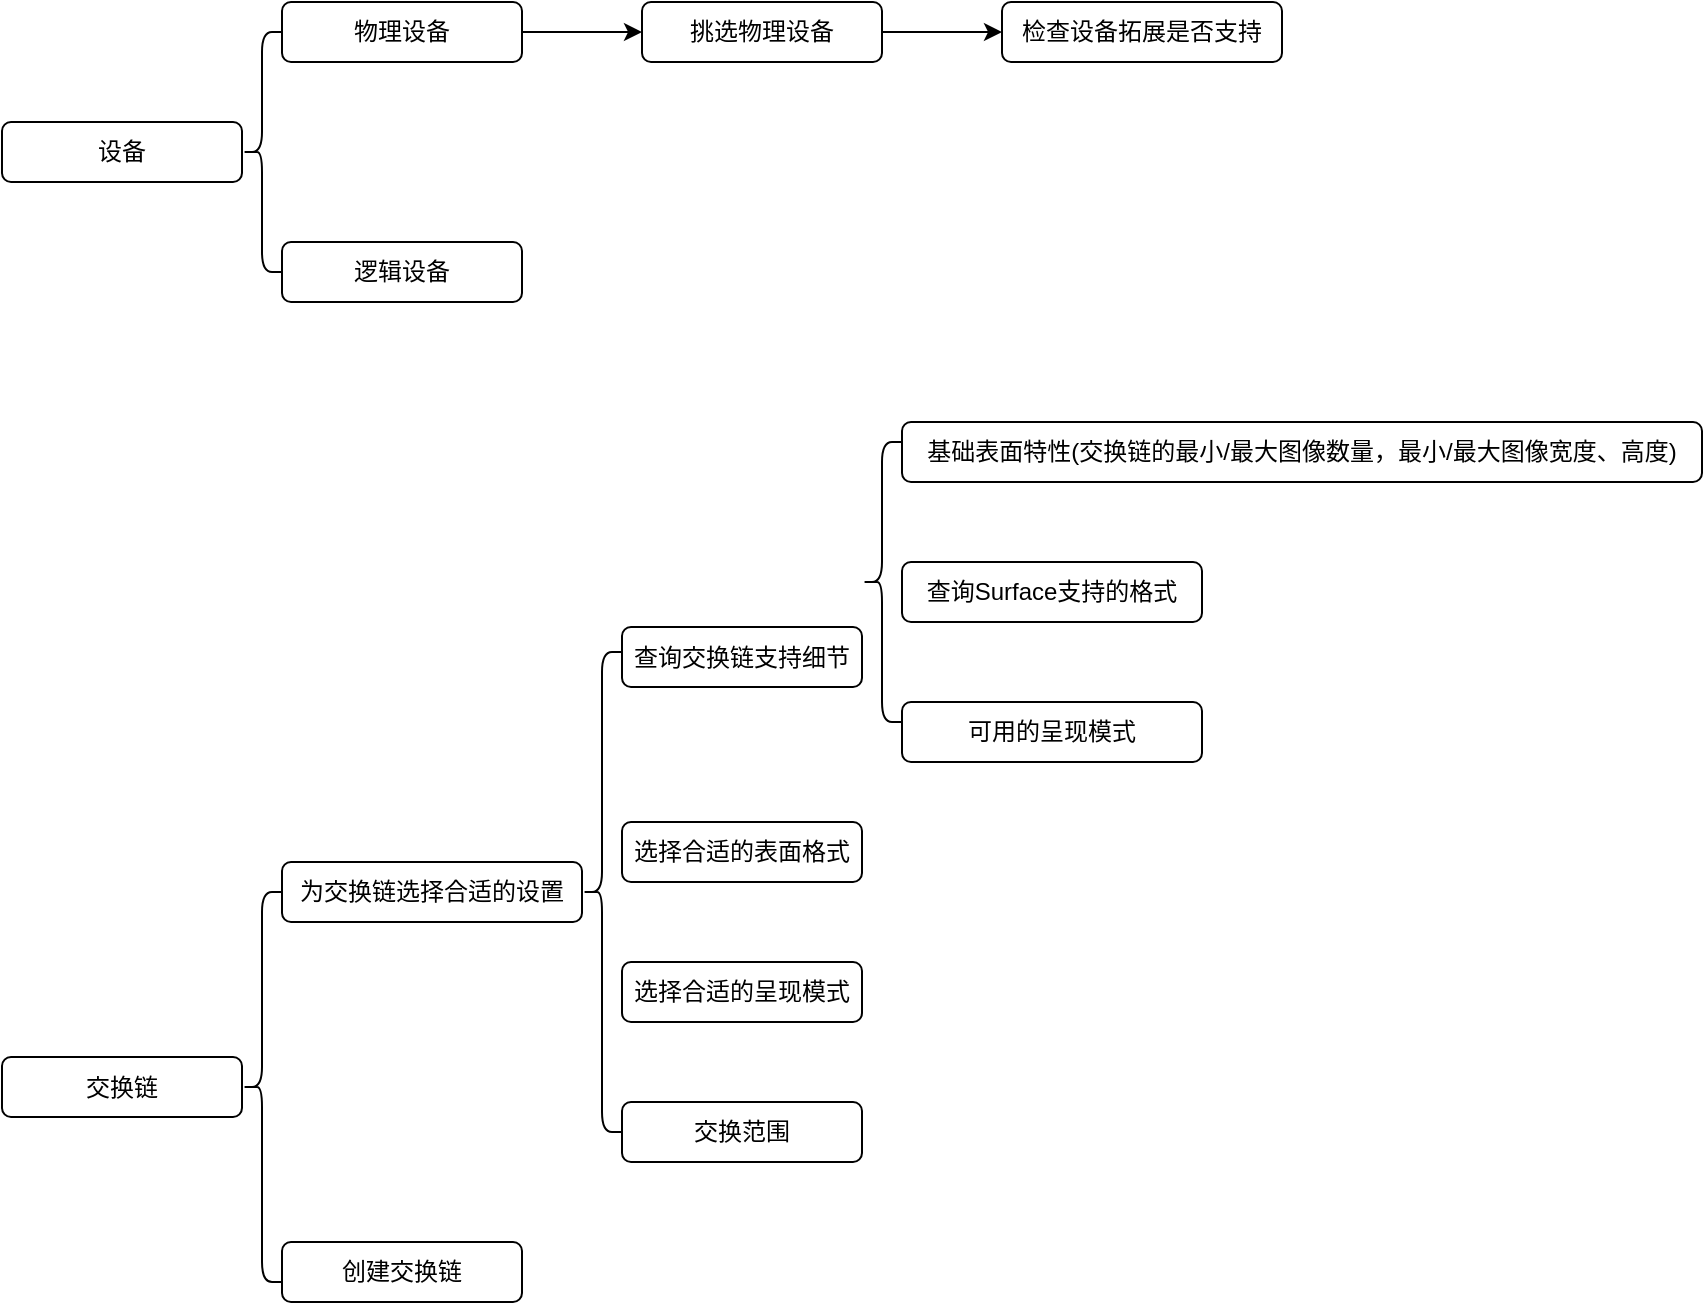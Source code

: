 <mxfile version="24.2.5" type="device">
  <diagram name="第 1 页" id="is0QK-fiHAtaVsZCuhwN">
    <mxGraphModel dx="2074" dy="1197" grid="1" gridSize="10" guides="1" tooltips="1" connect="1" arrows="1" fold="1" page="1" pageScale="1" pageWidth="2000" pageHeight="1600" math="0" shadow="0">
      <root>
        <mxCell id="0" />
        <mxCell id="1" parent="0" />
        <mxCell id="-lhNUsDQplwtCo6XBkMz-1" value="设备" style="rounded=1;whiteSpace=wrap;html=1;" vertex="1" parent="1">
          <mxGeometry x="120" y="180" width="120" height="30" as="geometry" />
        </mxCell>
        <mxCell id="-lhNUsDQplwtCo6XBkMz-8" style="edgeStyle=orthogonalEdgeStyle;rounded=0;orthogonalLoop=1;jettySize=auto;html=1;entryX=0;entryY=0.5;entryDx=0;entryDy=0;" edge="1" parent="1" source="-lhNUsDQplwtCo6XBkMz-2" target="-lhNUsDQplwtCo6XBkMz-7">
          <mxGeometry relative="1" as="geometry" />
        </mxCell>
        <mxCell id="-lhNUsDQplwtCo6XBkMz-2" value="物理设备" style="rounded=1;whiteSpace=wrap;html=1;" vertex="1" parent="1">
          <mxGeometry x="260" y="120" width="120" height="30" as="geometry" />
        </mxCell>
        <mxCell id="-lhNUsDQplwtCo6XBkMz-3" value="逻辑设备" style="rounded=1;whiteSpace=wrap;html=1;" vertex="1" parent="1">
          <mxGeometry x="260" y="240" width="120" height="30" as="geometry" />
        </mxCell>
        <mxCell id="-lhNUsDQplwtCo6XBkMz-4" value="" style="shape=curlyBracket;whiteSpace=wrap;html=1;rounded=1;labelPosition=left;verticalLabelPosition=middle;align=right;verticalAlign=middle;" vertex="1" parent="1">
          <mxGeometry x="240" y="135" width="20" height="120" as="geometry" />
        </mxCell>
        <mxCell id="-lhNUsDQplwtCo6XBkMz-5" value="检查设备拓展是否支持" style="rounded=1;whiteSpace=wrap;html=1;" vertex="1" parent="1">
          <mxGeometry x="620" y="120" width="140" height="30" as="geometry" />
        </mxCell>
        <mxCell id="-lhNUsDQplwtCo6XBkMz-9" style="edgeStyle=orthogonalEdgeStyle;rounded=0;orthogonalLoop=1;jettySize=auto;html=1;entryX=0;entryY=0.5;entryDx=0;entryDy=0;" edge="1" parent="1" source="-lhNUsDQplwtCo6XBkMz-7" target="-lhNUsDQplwtCo6XBkMz-5">
          <mxGeometry relative="1" as="geometry" />
        </mxCell>
        <mxCell id="-lhNUsDQplwtCo6XBkMz-7" value="挑选物理设备" style="rounded=1;whiteSpace=wrap;html=1;" vertex="1" parent="1">
          <mxGeometry x="440" y="120" width="120" height="30" as="geometry" />
        </mxCell>
        <mxCell id="-lhNUsDQplwtCo6XBkMz-29" value="" style="group" vertex="1" connectable="0" parent="1">
          <mxGeometry x="120" y="330" width="850" height="440" as="geometry" />
        </mxCell>
        <mxCell id="-lhNUsDQplwtCo6XBkMz-10" value="交换链" style="rounded=1;whiteSpace=wrap;html=1;" vertex="1" parent="-lhNUsDQplwtCo6XBkMz-29">
          <mxGeometry y="317.5" width="120" height="30" as="geometry" />
        </mxCell>
        <mxCell id="-lhNUsDQplwtCo6XBkMz-25" value="创建交换链" style="rounded=1;whiteSpace=wrap;html=1;" vertex="1" parent="-lhNUsDQplwtCo6XBkMz-29">
          <mxGeometry x="140" y="410" width="120" height="30" as="geometry" />
        </mxCell>
        <mxCell id="-lhNUsDQplwtCo6XBkMz-27" value="" style="group" vertex="1" connectable="0" parent="-lhNUsDQplwtCo6XBkMz-29">
          <mxGeometry x="140" width="710" height="370" as="geometry" />
        </mxCell>
        <mxCell id="-lhNUsDQplwtCo6XBkMz-24" value="" style="group" vertex="1" connectable="0" parent="-lhNUsDQplwtCo6XBkMz-27">
          <mxGeometry y="70" width="460" height="300" as="geometry" />
        </mxCell>
        <mxCell id="-lhNUsDQplwtCo6XBkMz-14" value="为交换链选择合适的设置" style="rounded=1;whiteSpace=wrap;html=1;" vertex="1" parent="-lhNUsDQplwtCo6XBkMz-24">
          <mxGeometry y="150" width="150" height="30" as="geometry" />
        </mxCell>
        <mxCell id="-lhNUsDQplwtCo6XBkMz-17" value="&lt;div&gt;选择合适的表&lt;span style=&quot;background-color: initial;&quot;&gt;面格式&lt;/span&gt;&lt;/div&gt;" style="rounded=1;whiteSpace=wrap;html=1;" vertex="1" parent="-lhNUsDQplwtCo6XBkMz-24">
          <mxGeometry x="170" y="130" width="120" height="30" as="geometry" />
        </mxCell>
        <mxCell id="-lhNUsDQplwtCo6XBkMz-18" value="选择合适的呈现模式" style="rounded=1;whiteSpace=wrap;html=1;" vertex="1" parent="-lhNUsDQplwtCo6XBkMz-24">
          <mxGeometry x="170" y="200" width="120" height="30" as="geometry" />
        </mxCell>
        <mxCell id="-lhNUsDQplwtCo6XBkMz-19" value="交换范围" style="rounded=1;whiteSpace=wrap;html=1;" vertex="1" parent="-lhNUsDQplwtCo6XBkMz-24">
          <mxGeometry x="170" y="270" width="120" height="30" as="geometry" />
        </mxCell>
        <mxCell id="-lhNUsDQplwtCo6XBkMz-20" value="" style="shape=curlyBracket;whiteSpace=wrap;html=1;rounded=1;labelPosition=left;verticalLabelPosition=middle;align=right;verticalAlign=middle;" vertex="1" parent="-lhNUsDQplwtCo6XBkMz-24">
          <mxGeometry x="150" y="45" width="20" height="240" as="geometry" />
        </mxCell>
        <mxCell id="-lhNUsDQplwtCo6XBkMz-23" value="" style="group" vertex="1" connectable="0" parent="-lhNUsDQplwtCo6XBkMz-24">
          <mxGeometry x="170" width="290" height="100" as="geometry" />
        </mxCell>
        <mxCell id="-lhNUsDQplwtCo6XBkMz-11" value="查询交换链支持细节" style="rounded=1;whiteSpace=wrap;html=1;movable=1;resizable=1;rotatable=1;deletable=1;editable=1;locked=0;connectable=1;" vertex="1" parent="-lhNUsDQplwtCo6XBkMz-23">
          <mxGeometry y="32.5" width="120" height="30" as="geometry" />
        </mxCell>
        <mxCell id="-lhNUsDQplwtCo6XBkMz-21" value="" style="group" vertex="1" connectable="0" parent="-lhNUsDQplwtCo6XBkMz-23">
          <mxGeometry x="120" width="170" height="100" as="geometry" />
        </mxCell>
        <mxCell id="-lhNUsDQplwtCo6XBkMz-15" value="" style="shape=curlyBracket;whiteSpace=wrap;html=1;rounded=1;labelPosition=left;verticalLabelPosition=middle;align=right;verticalAlign=middle;movable=1;resizable=1;rotatable=1;deletable=1;editable=1;locked=0;connectable=1;" vertex="1" parent="-lhNUsDQplwtCo6XBkMz-21">
          <mxGeometry y="-60" width="20" height="140" as="geometry" />
        </mxCell>
        <mxCell id="-lhNUsDQplwtCo6XBkMz-22" value="" style="group" vertex="1" connectable="0" parent="-lhNUsDQplwtCo6XBkMz-21">
          <mxGeometry x="20" width="150" height="100" as="geometry" />
        </mxCell>
        <mxCell id="-lhNUsDQplwtCo6XBkMz-12" value="查询Surface支持的格式" style="rounded=1;whiteSpace=wrap;html=1;movable=1;resizable=1;rotatable=1;deletable=1;editable=1;locked=0;connectable=1;" vertex="1" parent="-lhNUsDQplwtCo6XBkMz-22">
          <mxGeometry width="150" height="30" as="geometry" />
        </mxCell>
        <mxCell id="-lhNUsDQplwtCo6XBkMz-13" value="可用的呈现模式" style="rounded=1;whiteSpace=wrap;html=1;movable=1;resizable=1;rotatable=1;deletable=1;editable=1;locked=0;connectable=1;" vertex="1" parent="-lhNUsDQplwtCo6XBkMz-22">
          <mxGeometry y="70" width="150" height="30" as="geometry" />
        </mxCell>
        <mxCell id="-lhNUsDQplwtCo6XBkMz-26" value="&lt;div&gt;基础表面特性(交换链的最小/最大图像数量，最小/最大图像宽度、高&lt;span style=&quot;background-color: initial;&quot;&gt;度)&lt;/span&gt;&lt;/div&gt;" style="rounded=1;whiteSpace=wrap;html=1;" vertex="1" parent="-lhNUsDQplwtCo6XBkMz-27">
          <mxGeometry x="310" width="400" height="30" as="geometry" />
        </mxCell>
        <mxCell id="-lhNUsDQplwtCo6XBkMz-28" value="" style="shape=curlyBracket;whiteSpace=wrap;html=1;rounded=1;labelPosition=left;verticalLabelPosition=middle;align=right;verticalAlign=middle;" vertex="1" parent="-lhNUsDQplwtCo6XBkMz-29">
          <mxGeometry x="120" y="235" width="20" height="195" as="geometry" />
        </mxCell>
      </root>
    </mxGraphModel>
  </diagram>
</mxfile>
